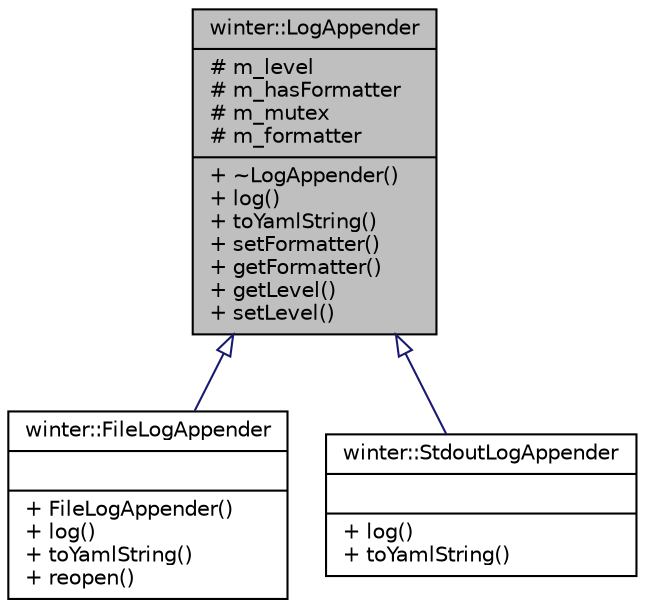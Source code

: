 digraph "winter::LogAppender"
{
 // LATEX_PDF_SIZE
  edge [fontname="Helvetica",fontsize="10",labelfontname="Helvetica",labelfontsize="10"];
  node [fontname="Helvetica",fontsize="10",shape=record];
  Node1 [label="{winter::LogAppender\n|# m_level\l# m_hasFormatter\l# m_mutex\l# m_formatter\l|+ ~LogAppender()\l+ log()\l+ toYamlString()\l+ setFormatter()\l+ getFormatter()\l+ getLevel()\l+ setLevel()\l}",height=0.2,width=0.4,color="black", fillcolor="grey75", style="filled", fontcolor="black",tooltip="日志输出目标"];
  Node1 -> Node2 [dir="back",color="midnightblue",fontsize="10",style="solid",arrowtail="onormal"];
  Node2 [label="{winter::FileLogAppender\n||+ FileLogAppender()\l+ log()\l+ toYamlString()\l+ reopen()\l}",height=0.2,width=0.4,color="black", fillcolor="white", style="filled",URL="$classwinter_1_1FileLogAppender.html",tooltip="输出到文件的Appender"];
  Node1 -> Node3 [dir="back",color="midnightblue",fontsize="10",style="solid",arrowtail="onormal"];
  Node3 [label="{winter::StdoutLogAppender\n||+ log()\l+ toYamlString()\l}",height=0.2,width=0.4,color="black", fillcolor="white", style="filled",URL="$classwinter_1_1StdoutLogAppender.html",tooltip="输出到控制台的Appender"];
}
